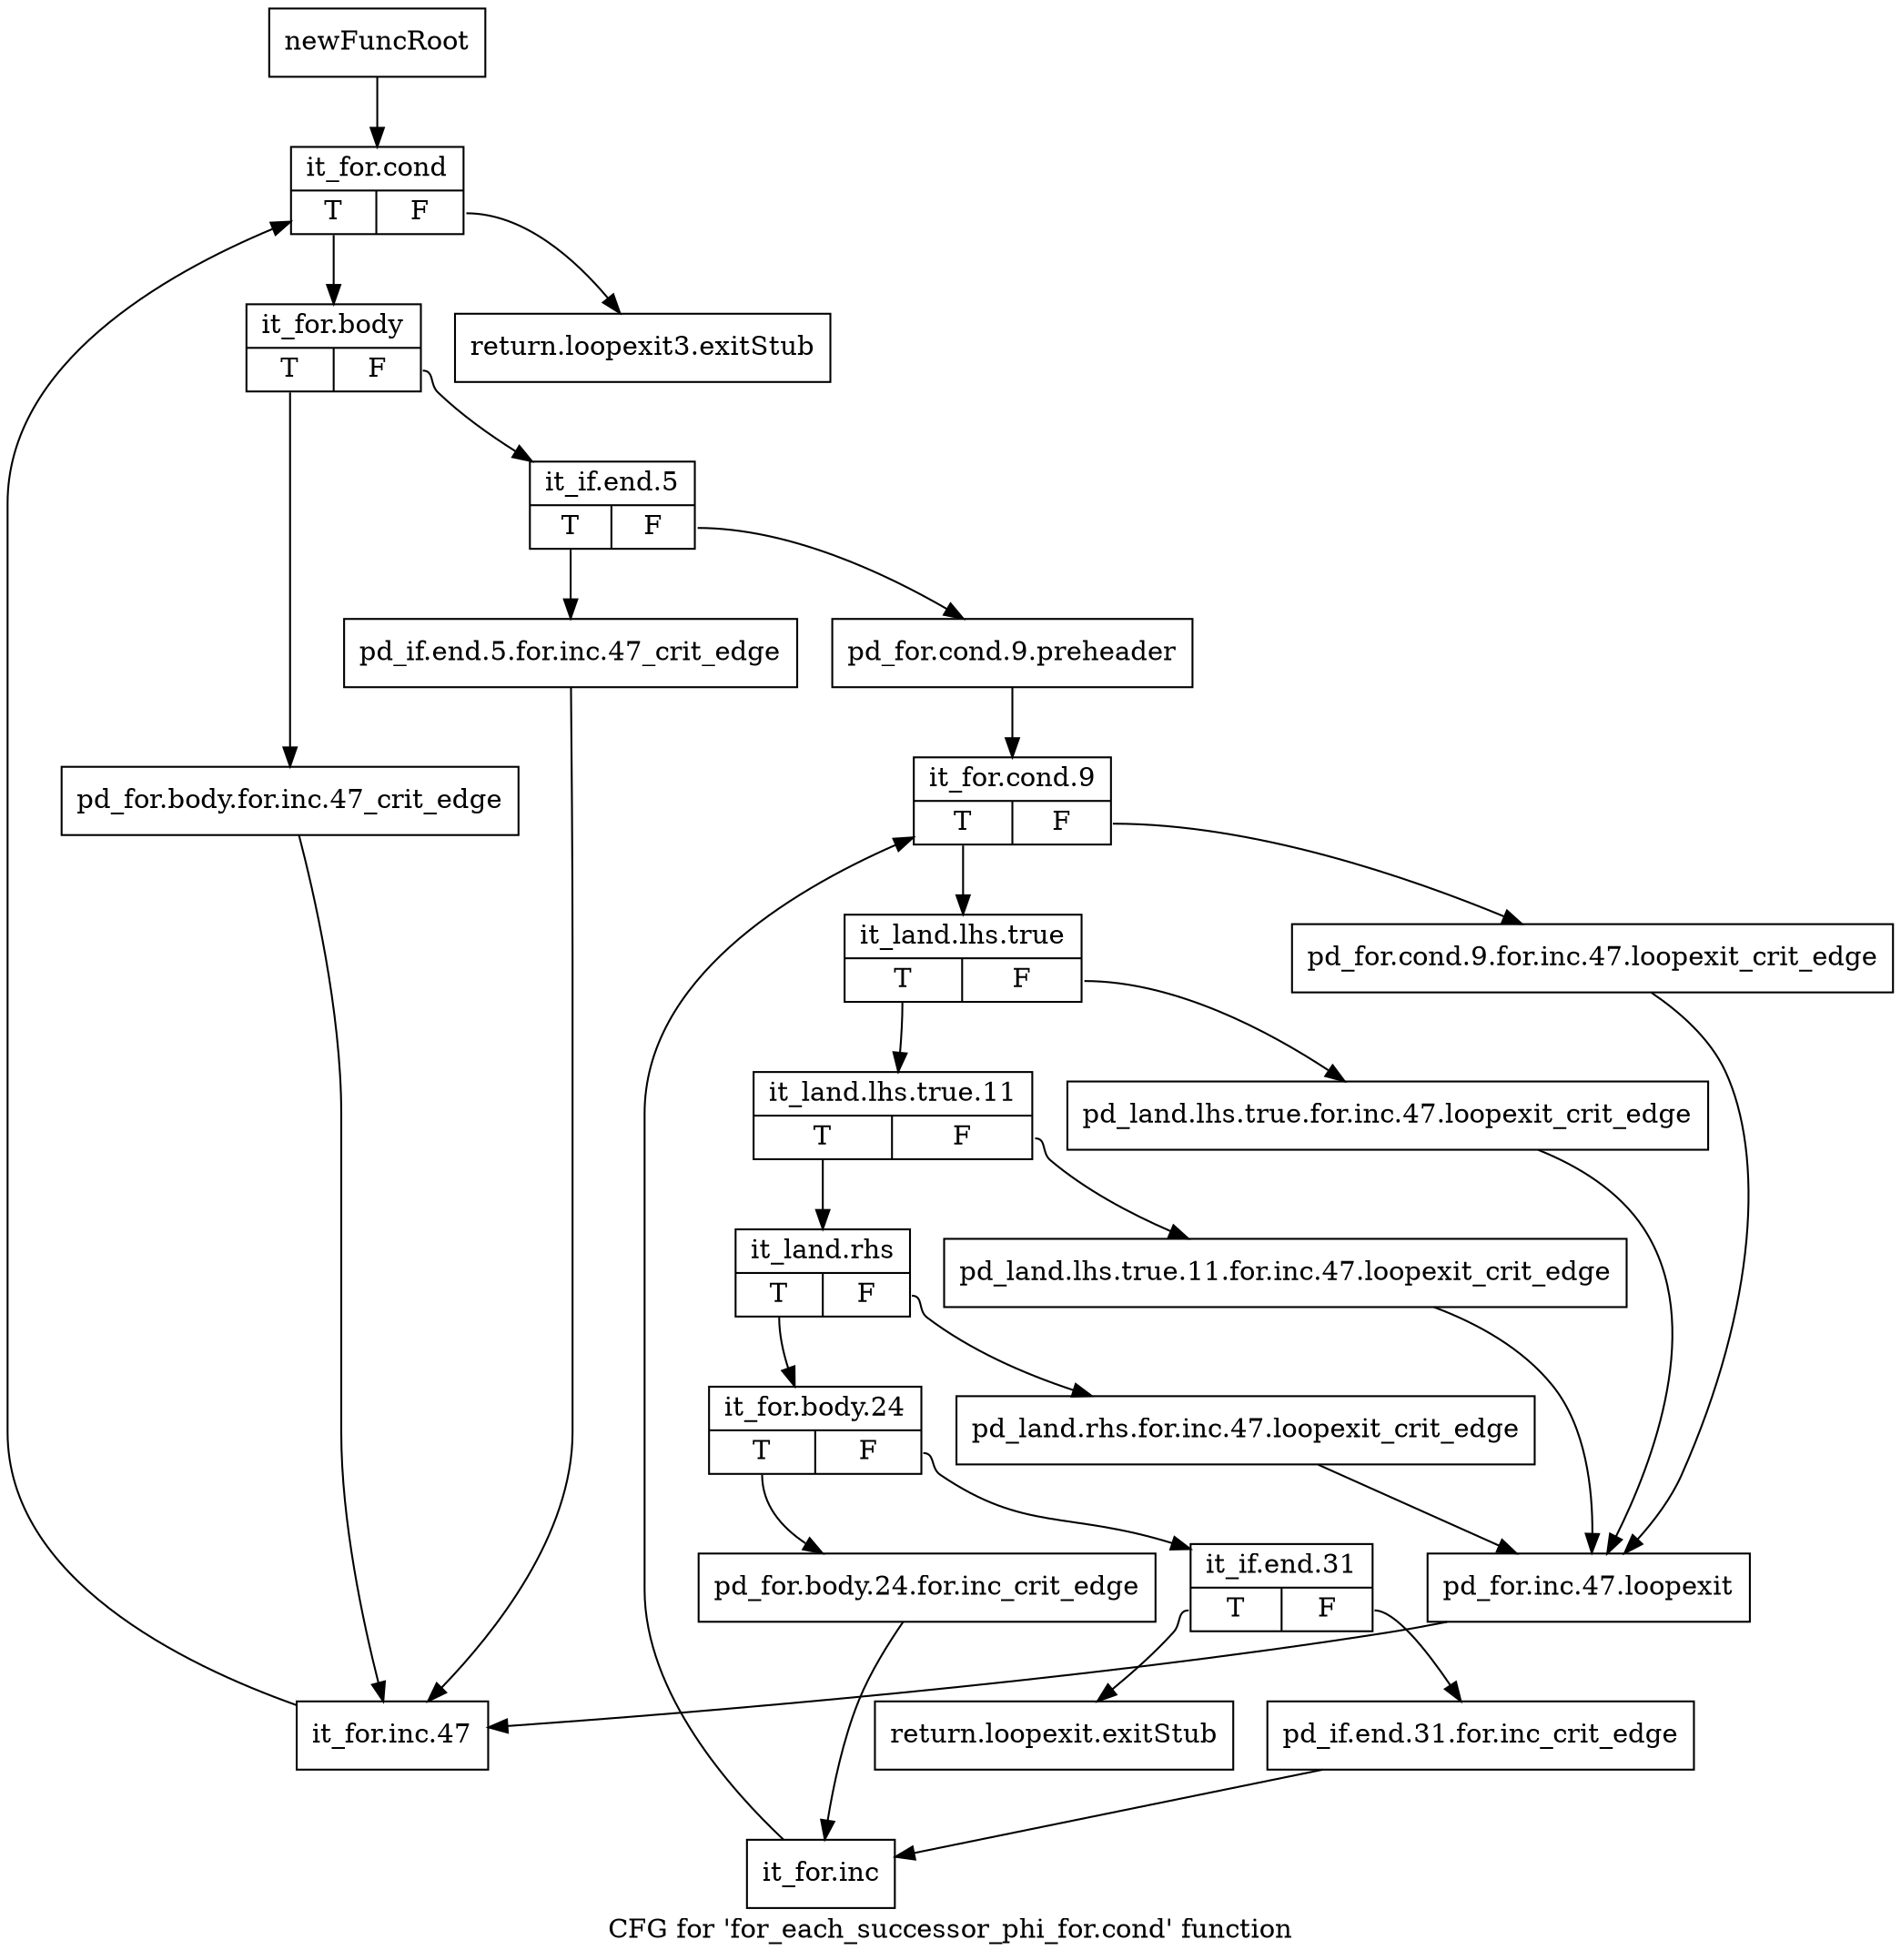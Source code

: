 digraph "CFG for 'for_each_successor_phi_for.cond' function" {
	label="CFG for 'for_each_successor_phi_for.cond' function";

	Node0xc2c23a0 [shape=record,label="{newFuncRoot}"];
	Node0xc2c23a0 -> Node0xc2c2490;
	Node0xc2c23f0 [shape=record,label="{return.loopexit3.exitStub}"];
	Node0xc2c2440 [shape=record,label="{return.loopexit.exitStub}"];
	Node0xc2c2490 [shape=record,label="{it_for.cond|{<s0>T|<s1>F}}"];
	Node0xc2c2490:s0 -> Node0xc2c24e0;
	Node0xc2c2490:s1 -> Node0xc2c23f0;
	Node0xc2c24e0 [shape=record,label="{it_for.body|{<s0>T|<s1>F}}"];
	Node0xc2c24e0:s0 -> Node0xc2c2a80;
	Node0xc2c24e0:s1 -> Node0xc2c2530;
	Node0xc2c2530 [shape=record,label="{it_if.end.5|{<s0>T|<s1>F}}"];
	Node0xc2c2530:s0 -> Node0xc2c2a30;
	Node0xc2c2530:s1 -> Node0xc2c2580;
	Node0xc2c2580 [shape=record,label="{pd_for.cond.9.preheader}"];
	Node0xc2c2580 -> Node0xc2c25d0;
	Node0xc2c25d0 [shape=record,label="{it_for.cond.9|{<s0>T|<s1>F}}"];
	Node0xc2c25d0:s0 -> Node0xc2c2670;
	Node0xc2c25d0:s1 -> Node0xc2c2620;
	Node0xc2c2620 [shape=record,label="{pd_for.cond.9.for.inc.47.loopexit_crit_edge}"];
	Node0xc2c2620 -> Node0xc2c2850;
	Node0xc2c2670 [shape=record,label="{it_land.lhs.true|{<s0>T|<s1>F}}"];
	Node0xc2c2670:s0 -> Node0xc2c2710;
	Node0xc2c2670:s1 -> Node0xc2c26c0;
	Node0xc2c26c0 [shape=record,label="{pd_land.lhs.true.for.inc.47.loopexit_crit_edge}"];
	Node0xc2c26c0 -> Node0xc2c2850;
	Node0xc2c2710 [shape=record,label="{it_land.lhs.true.11|{<s0>T|<s1>F}}"];
	Node0xc2c2710:s0 -> Node0xc2c27b0;
	Node0xc2c2710:s1 -> Node0xc2c2760;
	Node0xc2c2760 [shape=record,label="{pd_land.lhs.true.11.for.inc.47.loopexit_crit_edge}"];
	Node0xc2c2760 -> Node0xc2c2850;
	Node0xc2c27b0 [shape=record,label="{it_land.rhs|{<s0>T|<s1>F}}"];
	Node0xc2c27b0:s0 -> Node0xc2c28a0;
	Node0xc2c27b0:s1 -> Node0xc2c2800;
	Node0xc2c2800 [shape=record,label="{pd_land.rhs.for.inc.47.loopexit_crit_edge}"];
	Node0xc2c2800 -> Node0xc2c2850;
	Node0xc2c2850 [shape=record,label="{pd_for.inc.47.loopexit}"];
	Node0xc2c2850 -> Node0xc2c2ad0;
	Node0xc2c28a0 [shape=record,label="{it_for.body.24|{<s0>T|<s1>F}}"];
	Node0xc2c28a0:s0 -> Node0xc2c2990;
	Node0xc2c28a0:s1 -> Node0xc2c28f0;
	Node0xc2c28f0 [shape=record,label="{it_if.end.31|{<s0>T|<s1>F}}"];
	Node0xc2c28f0:s0 -> Node0xc2c2440;
	Node0xc2c28f0:s1 -> Node0xc2c2940;
	Node0xc2c2940 [shape=record,label="{pd_if.end.31.for.inc_crit_edge}"];
	Node0xc2c2940 -> Node0xc2c29e0;
	Node0xc2c2990 [shape=record,label="{pd_for.body.24.for.inc_crit_edge}"];
	Node0xc2c2990 -> Node0xc2c29e0;
	Node0xc2c29e0 [shape=record,label="{it_for.inc}"];
	Node0xc2c29e0 -> Node0xc2c25d0;
	Node0xc2c2a30 [shape=record,label="{pd_if.end.5.for.inc.47_crit_edge}"];
	Node0xc2c2a30 -> Node0xc2c2ad0;
	Node0xc2c2a80 [shape=record,label="{pd_for.body.for.inc.47_crit_edge}"];
	Node0xc2c2a80 -> Node0xc2c2ad0;
	Node0xc2c2ad0 [shape=record,label="{it_for.inc.47}"];
	Node0xc2c2ad0 -> Node0xc2c2490;
}
